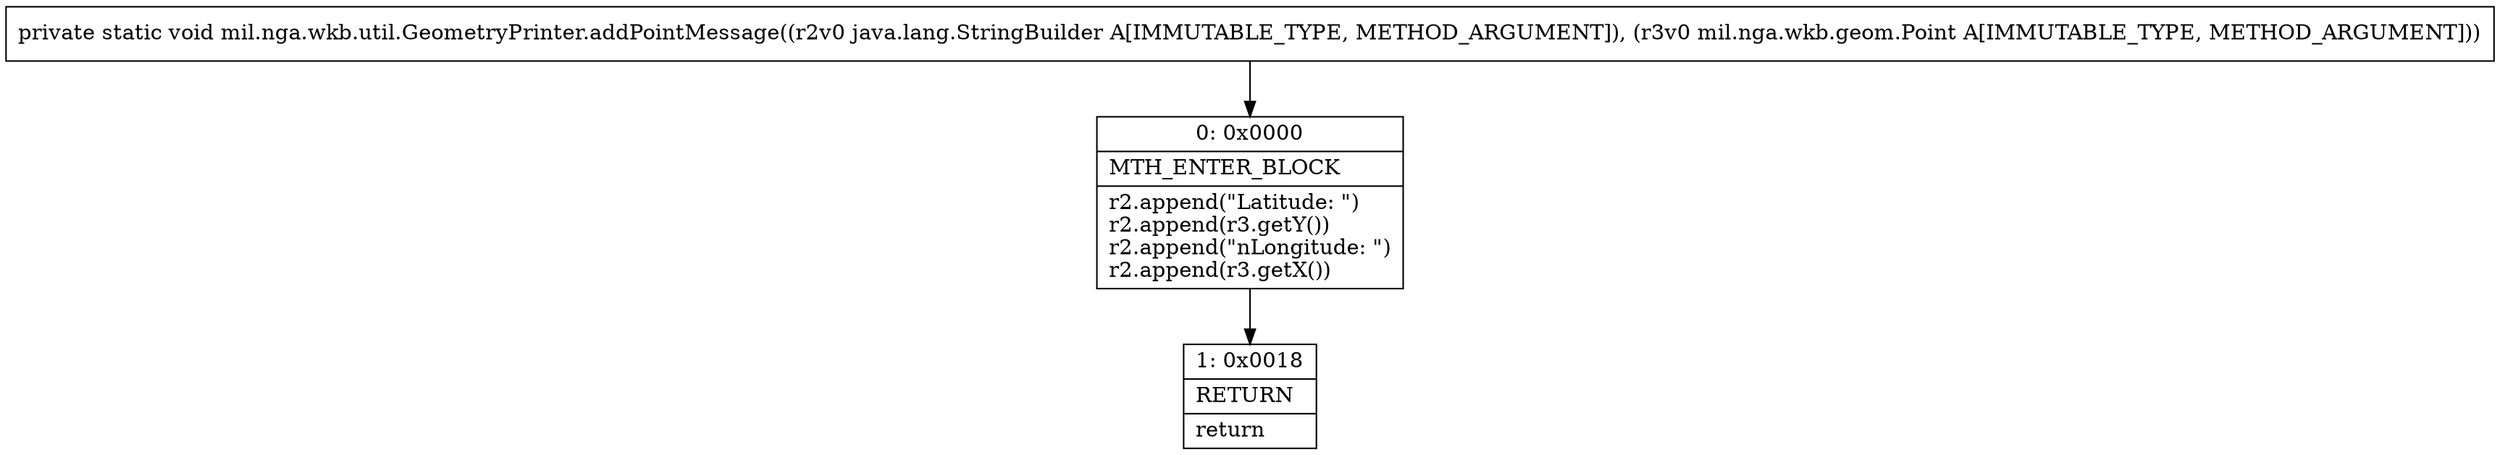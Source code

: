 digraph "CFG formil.nga.wkb.util.GeometryPrinter.addPointMessage(Ljava\/lang\/StringBuilder;Lmil\/nga\/wkb\/geom\/Point;)V" {
Node_0 [shape=record,label="{0\:\ 0x0000|MTH_ENTER_BLOCK\l|r2.append(\"Latitude: \")\lr2.append(r3.getY())\lr2.append(\"nLongitude: \")\lr2.append(r3.getX())\l}"];
Node_1 [shape=record,label="{1\:\ 0x0018|RETURN\l|return\l}"];
MethodNode[shape=record,label="{private static void mil.nga.wkb.util.GeometryPrinter.addPointMessage((r2v0 java.lang.StringBuilder A[IMMUTABLE_TYPE, METHOD_ARGUMENT]), (r3v0 mil.nga.wkb.geom.Point A[IMMUTABLE_TYPE, METHOD_ARGUMENT])) }"];
MethodNode -> Node_0;
Node_0 -> Node_1;
}

